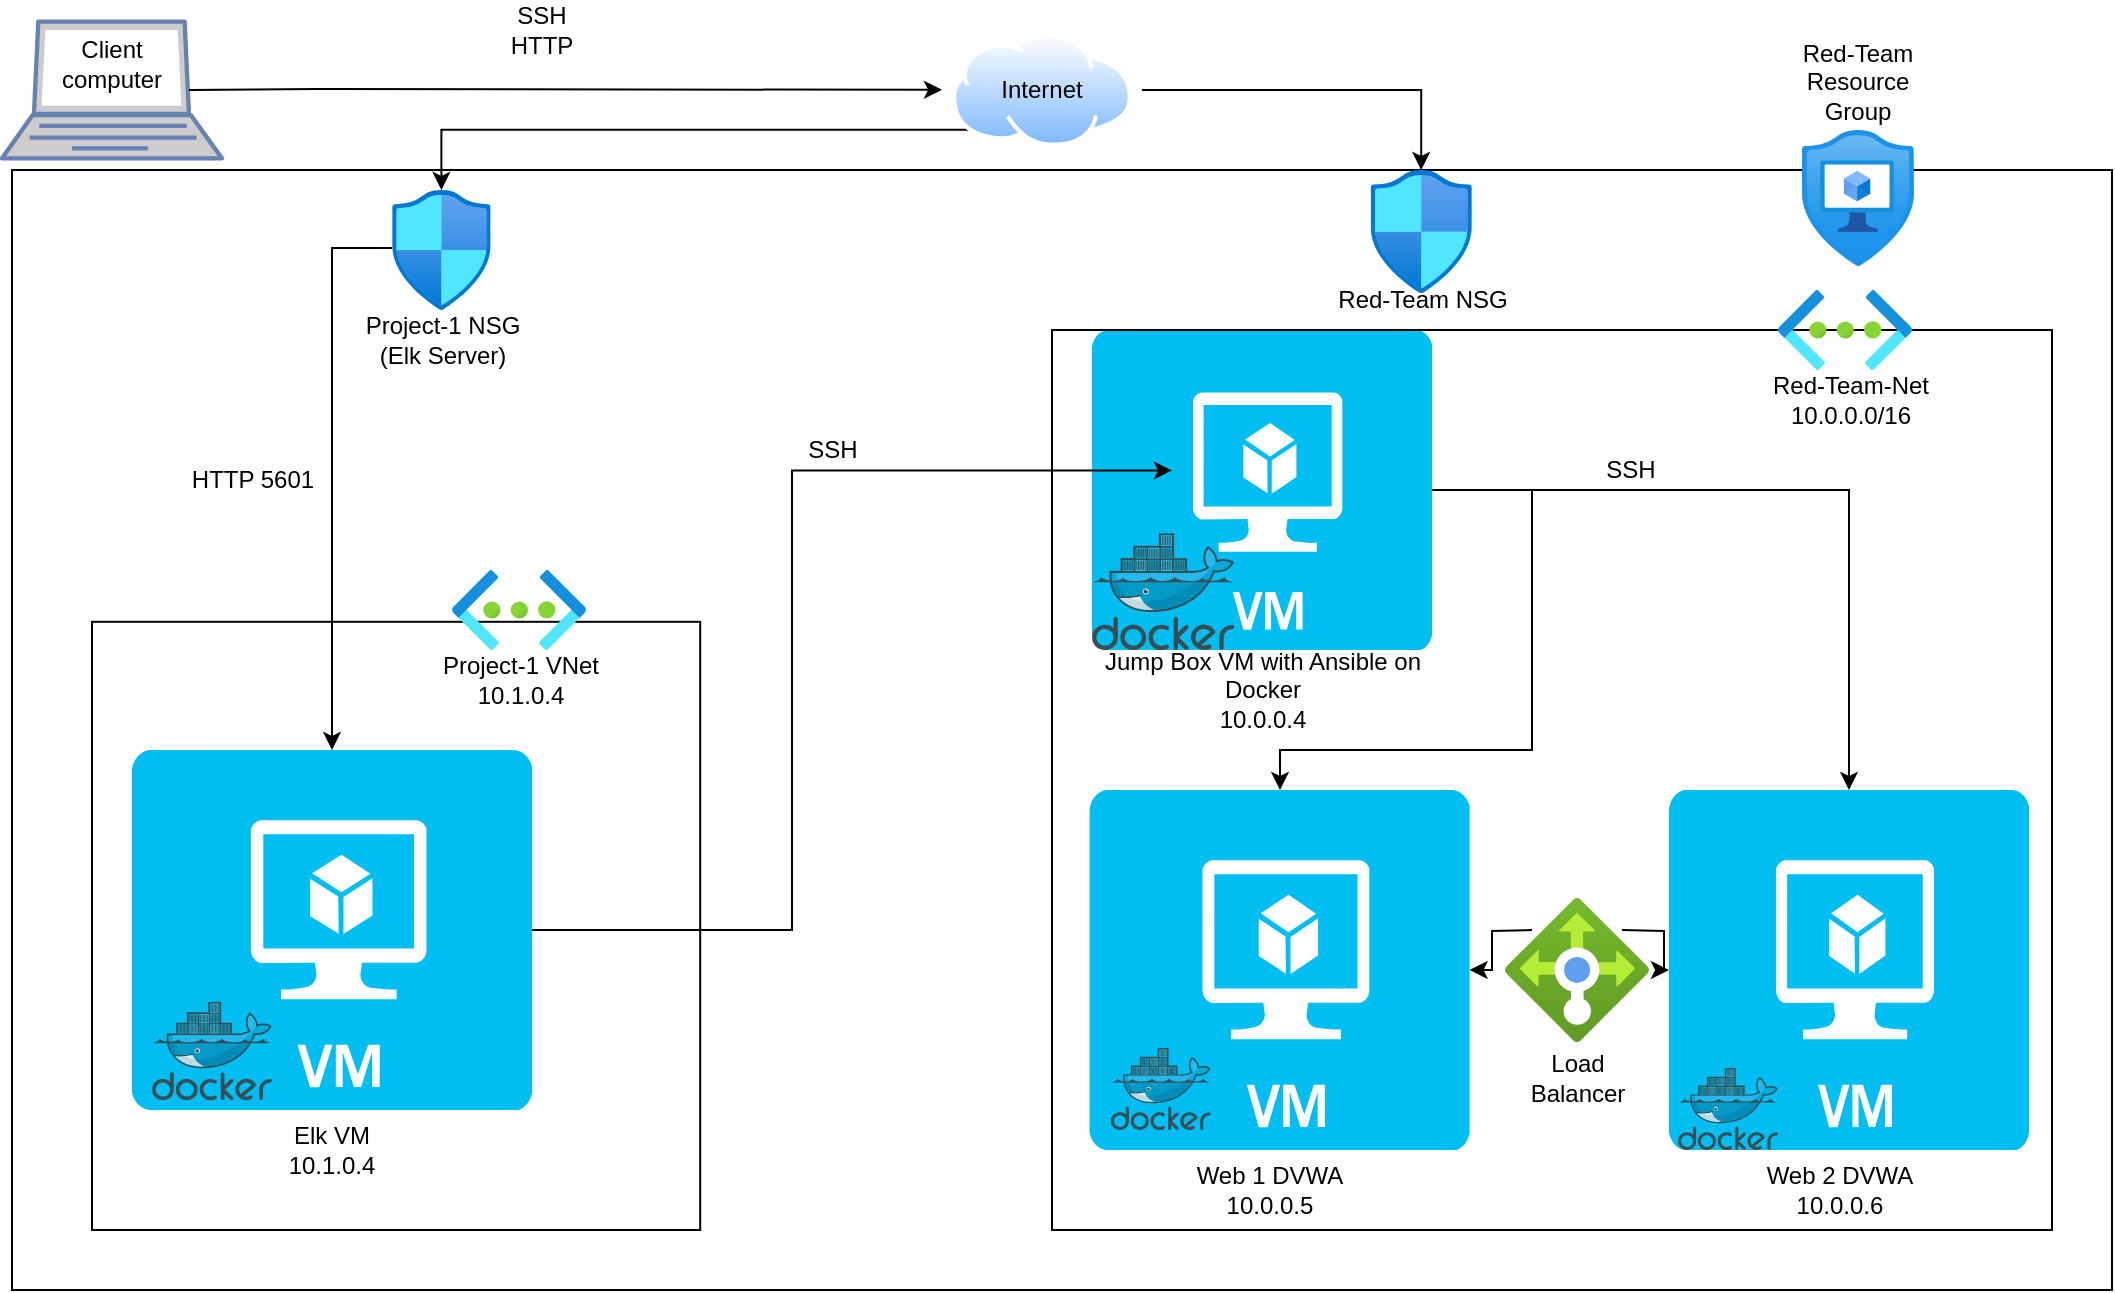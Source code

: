 <mxfile version="14.9.2" type="google"><diagram id="UQX0ELkVr7QmsZSeZt4n" name="Page-1"><mxGraphModel dx="2194" dy="834" grid="1" gridSize="10" guides="1" tooltips="1" connect="1" arrows="1" fold="1" page="1" pageScale="1" pageWidth="850" pageHeight="1100" math="0" shadow="0"><root><mxCell id="0"/><mxCell id="1" parent="0"/><mxCell id="FAEYDRS21W5X2kcSmFtt-17" value="" style="whiteSpace=wrap;html=1;aspect=fixed;" vertex="1" parent="1"><mxGeometry x="-600" y="375.9" width="304.1" height="304.1" as="geometry"/></mxCell><mxCell id="pgXsFDPhLOcDFRUm_kC6-1" value="" style="rounded=0;whiteSpace=wrap;html=1;fillColor=none;" parent="1" vertex="1"><mxGeometry x="-640" y="150" width="1050" height="560" as="geometry"/></mxCell><mxCell id="d4mI05qrMpQSiJe1Ef6u-26" value="" style="verticalLabelPosition=bottom;html=1;verticalAlign=top;align=center;strokeColor=none;fillColor=#00BEF2;shape=mxgraph.azure.virtual_machine;" parent="1" vertex="1"><mxGeometry x="-100" y="230" width="170" height="160" as="geometry"/></mxCell><mxCell id="d4mI05qrMpQSiJe1Ef6u-58" value="" style="rounded=0;whiteSpace=wrap;html=1;fillColor=none;" parent="1" vertex="1"><mxGeometry x="-120" y="230" width="500" height="450" as="geometry"/></mxCell><mxCell id="s5EBT7ZJ9PgtBmvQYiVX-2" value="" style="fontColor=#0066CC;verticalAlign=top;verticalLabelPosition=bottom;labelPosition=center;align=center;html=1;outlineConnect=0;fillColor=#CCCCCC;strokeColor=#6881B3;gradientColor=none;gradientDirection=north;strokeWidth=2;shape=mxgraph.networks.laptop;" parent="1" vertex="1"><mxGeometry x="-645" y="75.83" width="110" height="68.35" as="geometry"/></mxCell><mxCell id="FAEYDRS21W5X2kcSmFtt-6" style="edgeStyle=orthogonalEdgeStyle;rounded=0;orthogonalLoop=1;jettySize=auto;html=1;exitX=0;exitY=1;exitDx=0;exitDy=0;" edge="1" parent="1" source="d4mI05qrMpQSiJe1Ef6u-8" target="d4mI05qrMpQSiJe1Ef6u-50"><mxGeometry relative="1" as="geometry"/></mxCell><mxCell id="d4mI05qrMpQSiJe1Ef6u-8" value="" style="aspect=fixed;perimeter=ellipsePerimeter;html=1;align=center;shadow=0;dashed=0;spacingTop=3;image;image=img/lib/active_directory/internet_cloud.svg;" parent="1" vertex="1"><mxGeometry x="-170" y="81.65" width="90" height="56.7" as="geometry"/></mxCell><mxCell id="d4mI05qrMpQSiJe1Ef6u-10" value="Client computer" style="text;html=1;strokeColor=none;fillColor=none;align=center;verticalAlign=middle;whiteSpace=wrap;rounded=0;" parent="1" vertex="1"><mxGeometry x="-610" y="81.65" width="40" height="30" as="geometry"/></mxCell><mxCell id="FAEYDRS21W5X2kcSmFtt-5" style="edgeStyle=orthogonalEdgeStyle;rounded=0;orthogonalLoop=1;jettySize=auto;html=1;exitX=1;exitY=0.5;exitDx=0;exitDy=0;" edge="1" parent="1" source="d4mI05qrMpQSiJe1Ef6u-13" target="FAEYDRS21W5X2kcSmFtt-4"><mxGeometry relative="1" as="geometry"/></mxCell><mxCell id="d4mI05qrMpQSiJe1Ef6u-13" value="Internet" style="text;html=1;strokeColor=none;fillColor=none;align=center;verticalAlign=middle;whiteSpace=wrap;rounded=0;" parent="1" vertex="1"><mxGeometry x="-175" y="100.0" width="100" height="20" as="geometry"/></mxCell><mxCell id="d4mI05qrMpQSiJe1Ef6u-19" value="" style="aspect=fixed;html=1;points=[];align=center;image;fontSize=12;image=img/lib/azure2/security/Application_Security_Groups.svg;" parent="1" vertex="1"><mxGeometry x="255" y="130" width="56.0" height="68" as="geometry"/></mxCell><mxCell id="d4mI05qrMpQSiJe1Ef6u-20" value="" style="endArrow=classic;html=1;exitX=0.85;exitY=0.5;exitDx=0;exitDy=0;exitPerimeter=0;" parent="1" edge="1" target="d4mI05qrMpQSiJe1Ef6u-13" source="s5EBT7ZJ9PgtBmvQYiVX-2"><mxGeometry width="50" height="50" relative="1" as="geometry"><mxPoint x="-514" y="109.5" as="sourcePoint"/><mxPoint x="-474" y="109.5" as="targetPoint"/><Array as="points"><mxPoint x="-494" y="109.5"/></Array></mxGeometry></mxCell><mxCell id="d4mI05qrMpQSiJe1Ef6u-27" value="" style="verticalLabelPosition=bottom;html=1;verticalAlign=top;align=center;strokeColor=none;fillColor=#00BEF2;shape=mxgraph.azure.virtual_machine;" parent="1" vertex="1"><mxGeometry x="188.5" y="460" width="180" height="180" as="geometry"/></mxCell><mxCell id="d4mI05qrMpQSiJe1Ef6u-28" value="" style="verticalLabelPosition=bottom;html=1;verticalAlign=top;align=center;strokeColor=none;fillColor=#00BEF2;shape=mxgraph.azure.virtual_machine;" parent="1" vertex="1"><mxGeometry x="-101.2" y="460" width="190" height="180" as="geometry"/></mxCell><mxCell id="FAEYDRS21W5X2kcSmFtt-16" style="edgeStyle=orthogonalEdgeStyle;rounded=0;orthogonalLoop=1;jettySize=auto;html=1;exitX=1;exitY=0.5;exitDx=0;exitDy=0;exitPerimeter=0;entryX=0.12;entryY=0.156;entryDx=0;entryDy=0;entryPerimeter=0;" edge="1" parent="1" source="d4mI05qrMpQSiJe1Ef6u-29" target="d4mI05qrMpQSiJe1Ef6u-58"><mxGeometry relative="1" as="geometry"/></mxCell><mxCell id="d4mI05qrMpQSiJe1Ef6u-29" value="" style="verticalLabelPosition=bottom;html=1;verticalAlign=top;align=center;strokeColor=none;fillColor=#00BEF2;shape=mxgraph.azure.virtual_machine;" parent="1" vertex="1"><mxGeometry x="-580" y="440" width="200" height="180" as="geometry"/></mxCell><mxCell id="FAEYDRS21W5X2kcSmFtt-7" style="edgeStyle=orthogonalEdgeStyle;rounded=0;orthogonalLoop=1;jettySize=auto;html=1;exitX=1;exitY=0.5;exitDx=0;exitDy=0;exitPerimeter=0;" edge="1" parent="1" source="d4mI05qrMpQSiJe1Ef6u-26" target="d4mI05qrMpQSiJe1Ef6u-28"><mxGeometry relative="1" as="geometry"><Array as="points"><mxPoint x="120" y="310"/><mxPoint x="120" y="440"/><mxPoint x="-6" y="440"/></Array></mxGeometry></mxCell><mxCell id="FAEYDRS21W5X2kcSmFtt-8" style="edgeStyle=orthogonalEdgeStyle;rounded=0;orthogonalLoop=1;jettySize=auto;html=1;exitX=1;exitY=0.5;exitDx=0;exitDy=0;exitPerimeter=0;" edge="1" parent="1" source="d4mI05qrMpQSiJe1Ef6u-26" target="d4mI05qrMpQSiJe1Ef6u-27"><mxGeometry relative="1" as="geometry"/></mxCell><mxCell id="d4mI05qrMpQSiJe1Ef6u-23" value="" style="aspect=fixed;html=1;points=[];align=center;image;fontSize=12;image=img/lib/mscae/Docker.svg;" parent="1" vertex="1"><mxGeometry x="-100" y="331.62" width="71.2" height="58.38" as="geometry"/></mxCell><mxCell id="d4mI05qrMpQSiJe1Ef6u-31" value="" style="shape=image;html=1;verticalAlign=top;verticalLabelPosition=bottom;labelBackgroundColor=#ffffff;imageAspect=0;aspect=fixed;image=https://cdn3.iconfinder.com/data/icons/letters-and-numbers-1/32/letter_A_red-128.png" parent="1" vertex="1"><mxGeometry x="-60.77" y="339.4" width="28.6" height="28.6" as="geometry"/></mxCell><mxCell id="d4mI05qrMpQSiJe1Ef6u-32" value="Jump Box VM with Ansible on Docker&lt;br&gt;10.0.0.4" style="text;html=1;strokeColor=none;fillColor=none;align=center;verticalAlign=middle;whiteSpace=wrap;rounded=0;" parent="1" vertex="1"><mxGeometry x="-103.36" y="390" width="176.72" height="40" as="geometry"/></mxCell><mxCell id="d4mI05qrMpQSiJe1Ef6u-25" value="" style="aspect=fixed;html=1;points=[];align=center;image;fontSize=12;image=img/lib/mscae/Docker.svg;" parent="1" vertex="1"><mxGeometry x="-570" y="565.9" width="60" height="49.2" as="geometry"/></mxCell><mxCell id="d4mI05qrMpQSiJe1Ef6u-36" value="" style="aspect=fixed;html=1;points=[];align=center;image;fontSize=12;image=img/lib/mscae/Docker.svg;" parent="1" vertex="1"><mxGeometry x="-90.6" y="589" width="50" height="41" as="geometry"/></mxCell><mxCell id="d4mI05qrMpQSiJe1Ef6u-37" value="" style="aspect=fixed;html=1;points=[];align=center;image;fontSize=12;image=img/lib/mscae/Docker.svg;" parent="1" vertex="1"><mxGeometry x="193" y="599" width="50" height="41" as="geometry"/></mxCell><mxCell id="d4mI05qrMpQSiJe1Ef6u-40" value="Elk VM&lt;br&gt;10.1.0.4" style="text;html=1;strokeColor=none;fillColor=none;align=center;verticalAlign=middle;whiteSpace=wrap;rounded=0;" parent="1" vertex="1"><mxGeometry x="-520" y="630" width="80" height="20" as="geometry"/></mxCell><mxCell id="d4mI05qrMpQSiJe1Ef6u-41" value="Web 1 DVWA&lt;br&gt;10.0.0.5" style="text;html=1;strokeColor=none;fillColor=none;align=center;verticalAlign=middle;whiteSpace=wrap;rounded=0;" parent="1" vertex="1"><mxGeometry x="-60.77" y="650" width="100" height="20" as="geometry"/></mxCell><mxCell id="d4mI05qrMpQSiJe1Ef6u-42" value="Web 2 DVWA&lt;br&gt;10.0.0.6" style="text;html=1;strokeColor=none;fillColor=none;align=center;verticalAlign=middle;whiteSpace=wrap;rounded=0;" parent="1" vertex="1"><mxGeometry x="228.5" y="650" width="90" height="20" as="geometry"/></mxCell><mxCell id="d4mI05qrMpQSiJe1Ef6u-44" value="" style="edgeStyle=orthogonalEdgeStyle;rounded=0;orthogonalLoop=1;jettySize=auto;html=1;" parent="1" target="d4mI05qrMpQSiJe1Ef6u-28" edge="1"><mxGeometry relative="1" as="geometry"><mxPoint x="120" y="530" as="sourcePoint"/></mxGeometry></mxCell><mxCell id="d4mI05qrMpQSiJe1Ef6u-45" value="" style="edgeStyle=orthogonalEdgeStyle;rounded=0;orthogonalLoop=1;jettySize=auto;html=1;" parent="1" target="d4mI05qrMpQSiJe1Ef6u-27" edge="1"><mxGeometry relative="1" as="geometry"><mxPoint x="165" y="530" as="sourcePoint"/></mxGeometry></mxCell><mxCell id="d4mI05qrMpQSiJe1Ef6u-46" value="Load Balancer" style="text;html=1;strokeColor=none;fillColor=none;align=center;verticalAlign=middle;whiteSpace=wrap;rounded=0;" parent="1" vertex="1"><mxGeometry x="122.5" y="578.11" width="40" height="51.89" as="geometry"/></mxCell><mxCell id="d4mI05qrMpQSiJe1Ef6u-47" value="Red-Team Resource Group" style="text;html=1;strokeColor=none;fillColor=none;align=center;verticalAlign=middle;whiteSpace=wrap;rounded=0;" parent="1" vertex="1"><mxGeometry x="243" y="75.83" width="80" height="60" as="geometry"/></mxCell><mxCell id="d4mI05qrMpQSiJe1Ef6u-49" value="" style="aspect=fixed;html=1;points=[];align=center;image;fontSize=12;image=img/lib/azure2/networking/Load_Balancers.svg;" parent="1" vertex="1"><mxGeometry x="106.5" y="514" width="72" height="72" as="geometry"/></mxCell><mxCell id="FAEYDRS21W5X2kcSmFtt-11" value="" style="edgeStyle=orthogonalEdgeStyle;rounded=0;orthogonalLoop=1;jettySize=auto;html=1;exitX=0;exitY=0.483;exitDx=0;exitDy=0;exitPerimeter=0;" edge="1" parent="1" source="d4mI05qrMpQSiJe1Ef6u-50" target="d4mI05qrMpQSiJe1Ef6u-29"><mxGeometry relative="1" as="geometry"><mxPoint x="-530" y="190" as="targetPoint"/></mxGeometry></mxCell><mxCell id="d4mI05qrMpQSiJe1Ef6u-50" value="" style="aspect=fixed;html=1;points=[];align=center;image;fontSize=12;image=img/lib/azure2/networking/Network_Security_Groups.svg;" parent="1" vertex="1"><mxGeometry x="-450" y="160" width="49.41" height="60" as="geometry"/></mxCell><mxCell id="rY0qMZFLT-Y3Zef5zYvM-1" value="" style="aspect=fixed;html=1;points=[];align=center;image;fontSize=12;image=img/lib/azure2/networking/Virtual_Networks.svg;fillColor=none;" parent="1" vertex="1"><mxGeometry x="243" y="210" width="67" height="40" as="geometry"/></mxCell><mxCell id="FAEYDRS21W5X2kcSmFtt-2" value="SSH&lt;br&gt;HTTP" style="text;html=1;strokeColor=none;fillColor=none;align=center;verticalAlign=middle;whiteSpace=wrap;rounded=0;" vertex="1" parent="1"><mxGeometry x="-480" y="70" width="210" height="20" as="geometry"/></mxCell><mxCell id="FAEYDRS21W5X2kcSmFtt-4" value="" style="aspect=fixed;html=1;points=[];align=center;image;fontSize=12;image=img/lib/azure2/networking/Network_Security_Groups.svg;" vertex="1" parent="1"><mxGeometry x="39.23" y="150" width="50.77" height="61.65" as="geometry"/></mxCell><mxCell id="FAEYDRS21W5X2kcSmFtt-12" value="HTTP 5601" style="text;html=1;align=center;verticalAlign=middle;resizable=0;points=[];autosize=1;strokeColor=none;" vertex="1" parent="1"><mxGeometry x="-560" y="295.11" width="80" height="20" as="geometry"/></mxCell><mxCell id="FAEYDRS21W5X2kcSmFtt-13" value="Project-1 NSG&lt;br&gt;(Elk Server)" style="text;html=1;align=center;verticalAlign=middle;resizable=0;points=[];autosize=1;strokeColor=none;" vertex="1" parent="1"><mxGeometry x="-470.3" y="220" width="90" height="30" as="geometry"/></mxCell><mxCell id="FAEYDRS21W5X2kcSmFtt-14" value="Red-Team NSG" style="text;html=1;align=center;verticalAlign=middle;resizable=0;points=[];autosize=1;strokeColor=none;" vertex="1" parent="1"><mxGeometry x="14.62" y="205.11" width="100" height="20" as="geometry"/></mxCell><mxCell id="FAEYDRS21W5X2kcSmFtt-15" value="SSH" style="text;html=1;align=center;verticalAlign=middle;resizable=0;points=[];autosize=1;strokeColor=none;" vertex="1" parent="1"><mxGeometry x="148.5" y="290" width="40" height="20" as="geometry"/></mxCell><mxCell id="FAEYDRS21W5X2kcSmFtt-19" value="Project-1 VNet&lt;br&gt;10.1.0.4" style="text;html=1;align=center;verticalAlign=middle;resizable=0;points=[];autosize=1;strokeColor=none;" vertex="1" parent="1"><mxGeometry x="-431.5" y="390" width="90" height="30" as="geometry"/></mxCell><mxCell id="FAEYDRS21W5X2kcSmFtt-20" value="Red-Team-Net&lt;br&gt;10.0.0.0/16" style="text;html=1;align=center;verticalAlign=middle;resizable=0;points=[];autosize=1;strokeColor=none;" vertex="1" parent="1"><mxGeometry x="233.5" y="250" width="90" height="30" as="geometry"/></mxCell><mxCell id="FAEYDRS21W5X2kcSmFtt-21" value="" style="aspect=fixed;html=1;points=[];align=center;image;fontSize=12;image=img/lib/azure2/networking/Virtual_Networks.svg;fillColor=none;" vertex="1" parent="1"><mxGeometry x="-420" y="350" width="67" height="40" as="geometry"/></mxCell><mxCell id="FAEYDRS21W5X2kcSmFtt-22" value="SSH" style="text;html=1;align=center;verticalAlign=middle;resizable=0;points=[];autosize=1;strokeColor=none;" vertex="1" parent="1"><mxGeometry x="-250" y="280" width="40" height="20" as="geometry"/></mxCell></root></mxGraphModel></diagram></mxfile>
